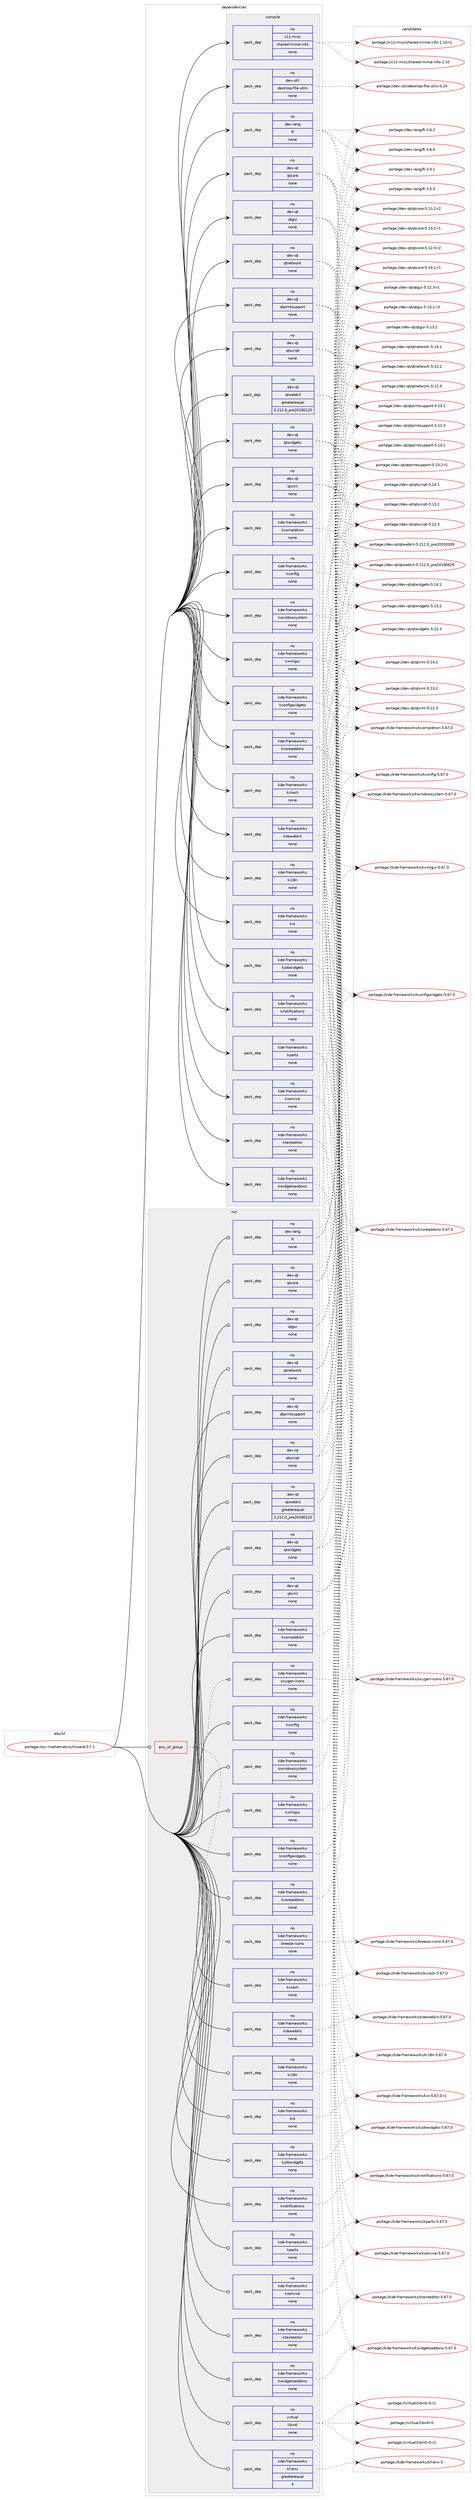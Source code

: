 digraph prolog {

# *************
# Graph options
# *************

newrank=true;
concentrate=true;
compound=true;
graph [rankdir=LR,fontname=Helvetica,fontsize=10,ranksep=1.5];#, ranksep=2.5, nodesep=0.2];
edge  [arrowhead=vee];
node  [fontname=Helvetica,fontsize=10];

# **********
# The ebuild
# **********

subgraph cluster_leftcol {
color=gray;
rank=same;
label=<<i>ebuild</i>>;
id [label="portage://sci-mathematics/rkward-0.7.1", color=red, width=4, href="../sci-mathematics/rkward-0.7.1.svg"];
}

# ****************
# The dependencies
# ****************

subgraph cluster_midcol {
color=gray;
label=<<i>dependencies</i>>;
subgraph cluster_compile {
fillcolor="#eeeeee";
style=filled;
label=<<i>compile</i>>;
subgraph pack28281 {
dependency35344 [label=<<TABLE BORDER="0" CELLBORDER="1" CELLSPACING="0" CELLPADDING="4" WIDTH="220"><TR><TD ROWSPAN="6" CELLPADDING="30">pack_dep</TD></TR><TR><TD WIDTH="110">no</TD></TR><TR><TD>dev-lang</TD></TR><TR><TD>R</TD></TR><TR><TD>none</TD></TR><TR><TD></TD></TR></TABLE>>, shape=none, color=blue];
}
id:e -> dependency35344:w [weight=20,style="solid",arrowhead="vee"];
subgraph pack28282 {
dependency35345 [label=<<TABLE BORDER="0" CELLBORDER="1" CELLSPACING="0" CELLPADDING="4" WIDTH="220"><TR><TD ROWSPAN="6" CELLPADDING="30">pack_dep</TD></TR><TR><TD WIDTH="110">no</TD></TR><TR><TD>dev-qt</TD></TR><TR><TD>qtcore</TD></TR><TR><TD>none</TD></TR><TR><TD></TD></TR></TABLE>>, shape=none, color=blue];
}
id:e -> dependency35345:w [weight=20,style="solid",arrowhead="vee"];
subgraph pack28283 {
dependency35346 [label=<<TABLE BORDER="0" CELLBORDER="1" CELLSPACING="0" CELLPADDING="4" WIDTH="220"><TR><TD ROWSPAN="6" CELLPADDING="30">pack_dep</TD></TR><TR><TD WIDTH="110">no</TD></TR><TR><TD>dev-qt</TD></TR><TR><TD>qtgui</TD></TR><TR><TD>none</TD></TR><TR><TD></TD></TR></TABLE>>, shape=none, color=blue];
}
id:e -> dependency35346:w [weight=20,style="solid",arrowhead="vee"];
subgraph pack28284 {
dependency35347 [label=<<TABLE BORDER="0" CELLBORDER="1" CELLSPACING="0" CELLPADDING="4" WIDTH="220"><TR><TD ROWSPAN="6" CELLPADDING="30">pack_dep</TD></TR><TR><TD WIDTH="110">no</TD></TR><TR><TD>dev-qt</TD></TR><TR><TD>qtnetwork</TD></TR><TR><TD>none</TD></TR><TR><TD></TD></TR></TABLE>>, shape=none, color=blue];
}
id:e -> dependency35347:w [weight=20,style="solid",arrowhead="vee"];
subgraph pack28285 {
dependency35348 [label=<<TABLE BORDER="0" CELLBORDER="1" CELLSPACING="0" CELLPADDING="4" WIDTH="220"><TR><TD ROWSPAN="6" CELLPADDING="30">pack_dep</TD></TR><TR><TD WIDTH="110">no</TD></TR><TR><TD>dev-qt</TD></TR><TR><TD>qtprintsupport</TD></TR><TR><TD>none</TD></TR><TR><TD></TD></TR></TABLE>>, shape=none, color=blue];
}
id:e -> dependency35348:w [weight=20,style="solid",arrowhead="vee"];
subgraph pack28286 {
dependency35349 [label=<<TABLE BORDER="0" CELLBORDER="1" CELLSPACING="0" CELLPADDING="4" WIDTH="220"><TR><TD ROWSPAN="6" CELLPADDING="30">pack_dep</TD></TR><TR><TD WIDTH="110">no</TD></TR><TR><TD>dev-qt</TD></TR><TR><TD>qtscript</TD></TR><TR><TD>none</TD></TR><TR><TD></TD></TR></TABLE>>, shape=none, color=blue];
}
id:e -> dependency35349:w [weight=20,style="solid",arrowhead="vee"];
subgraph pack28287 {
dependency35350 [label=<<TABLE BORDER="0" CELLBORDER="1" CELLSPACING="0" CELLPADDING="4" WIDTH="220"><TR><TD ROWSPAN="6" CELLPADDING="30">pack_dep</TD></TR><TR><TD WIDTH="110">no</TD></TR><TR><TD>dev-qt</TD></TR><TR><TD>qtwebkit</TD></TR><TR><TD>greaterequal</TD></TR><TR><TD>5.212.0_pre20180120</TD></TR></TABLE>>, shape=none, color=blue];
}
id:e -> dependency35350:w [weight=20,style="solid",arrowhead="vee"];
subgraph pack28288 {
dependency35351 [label=<<TABLE BORDER="0" CELLBORDER="1" CELLSPACING="0" CELLPADDING="4" WIDTH="220"><TR><TD ROWSPAN="6" CELLPADDING="30">pack_dep</TD></TR><TR><TD WIDTH="110">no</TD></TR><TR><TD>dev-qt</TD></TR><TR><TD>qtwidgets</TD></TR><TR><TD>none</TD></TR><TR><TD></TD></TR></TABLE>>, shape=none, color=blue];
}
id:e -> dependency35351:w [weight=20,style="solid",arrowhead="vee"];
subgraph pack28289 {
dependency35352 [label=<<TABLE BORDER="0" CELLBORDER="1" CELLSPACING="0" CELLPADDING="4" WIDTH="220"><TR><TD ROWSPAN="6" CELLPADDING="30">pack_dep</TD></TR><TR><TD WIDTH="110">no</TD></TR><TR><TD>dev-qt</TD></TR><TR><TD>qtxml</TD></TR><TR><TD>none</TD></TR><TR><TD></TD></TR></TABLE>>, shape=none, color=blue];
}
id:e -> dependency35352:w [weight=20,style="solid",arrowhead="vee"];
subgraph pack28290 {
dependency35353 [label=<<TABLE BORDER="0" CELLBORDER="1" CELLSPACING="0" CELLPADDING="4" WIDTH="220"><TR><TD ROWSPAN="6" CELLPADDING="30">pack_dep</TD></TR><TR><TD WIDTH="110">no</TD></TR><TR><TD>dev-util</TD></TR><TR><TD>desktop-file-utils</TD></TR><TR><TD>none</TD></TR><TR><TD></TD></TR></TABLE>>, shape=none, color=blue];
}
id:e -> dependency35353:w [weight=20,style="solid",arrowhead="vee"];
subgraph pack28291 {
dependency35354 [label=<<TABLE BORDER="0" CELLBORDER="1" CELLSPACING="0" CELLPADDING="4" WIDTH="220"><TR><TD ROWSPAN="6" CELLPADDING="30">pack_dep</TD></TR><TR><TD WIDTH="110">no</TD></TR><TR><TD>kde-frameworks</TD></TR><TR><TD>kcompletion</TD></TR><TR><TD>none</TD></TR><TR><TD></TD></TR></TABLE>>, shape=none, color=blue];
}
id:e -> dependency35354:w [weight=20,style="solid",arrowhead="vee"];
subgraph pack28292 {
dependency35355 [label=<<TABLE BORDER="0" CELLBORDER="1" CELLSPACING="0" CELLPADDING="4" WIDTH="220"><TR><TD ROWSPAN="6" CELLPADDING="30">pack_dep</TD></TR><TR><TD WIDTH="110">no</TD></TR><TR><TD>kde-frameworks</TD></TR><TR><TD>kconfig</TD></TR><TR><TD>none</TD></TR><TR><TD></TD></TR></TABLE>>, shape=none, color=blue];
}
id:e -> dependency35355:w [weight=20,style="solid",arrowhead="vee"];
subgraph pack28293 {
dependency35356 [label=<<TABLE BORDER="0" CELLBORDER="1" CELLSPACING="0" CELLPADDING="4" WIDTH="220"><TR><TD ROWSPAN="6" CELLPADDING="30">pack_dep</TD></TR><TR><TD WIDTH="110">no</TD></TR><TR><TD>kde-frameworks</TD></TR><TR><TD>kconfigwidgets</TD></TR><TR><TD>none</TD></TR><TR><TD></TD></TR></TABLE>>, shape=none, color=blue];
}
id:e -> dependency35356:w [weight=20,style="solid",arrowhead="vee"];
subgraph pack28294 {
dependency35357 [label=<<TABLE BORDER="0" CELLBORDER="1" CELLSPACING="0" CELLPADDING="4" WIDTH="220"><TR><TD ROWSPAN="6" CELLPADDING="30">pack_dep</TD></TR><TR><TD WIDTH="110">no</TD></TR><TR><TD>kde-frameworks</TD></TR><TR><TD>kcoreaddons</TD></TR><TR><TD>none</TD></TR><TR><TD></TD></TR></TABLE>>, shape=none, color=blue];
}
id:e -> dependency35357:w [weight=20,style="solid",arrowhead="vee"];
subgraph pack28295 {
dependency35358 [label=<<TABLE BORDER="0" CELLBORDER="1" CELLSPACING="0" CELLPADDING="4" WIDTH="220"><TR><TD ROWSPAN="6" CELLPADDING="30">pack_dep</TD></TR><TR><TD WIDTH="110">no</TD></TR><TR><TD>kde-frameworks</TD></TR><TR><TD>kcrash</TD></TR><TR><TD>none</TD></TR><TR><TD></TD></TR></TABLE>>, shape=none, color=blue];
}
id:e -> dependency35358:w [weight=20,style="solid",arrowhead="vee"];
subgraph pack28296 {
dependency35359 [label=<<TABLE BORDER="0" CELLBORDER="1" CELLSPACING="0" CELLPADDING="4" WIDTH="220"><TR><TD ROWSPAN="6" CELLPADDING="30">pack_dep</TD></TR><TR><TD WIDTH="110">no</TD></TR><TR><TD>kde-frameworks</TD></TR><TR><TD>kdewebkit</TD></TR><TR><TD>none</TD></TR><TR><TD></TD></TR></TABLE>>, shape=none, color=blue];
}
id:e -> dependency35359:w [weight=20,style="solid",arrowhead="vee"];
subgraph pack28297 {
dependency35360 [label=<<TABLE BORDER="0" CELLBORDER="1" CELLSPACING="0" CELLPADDING="4" WIDTH="220"><TR><TD ROWSPAN="6" CELLPADDING="30">pack_dep</TD></TR><TR><TD WIDTH="110">no</TD></TR><TR><TD>kde-frameworks</TD></TR><TR><TD>ki18n</TD></TR><TR><TD>none</TD></TR><TR><TD></TD></TR></TABLE>>, shape=none, color=blue];
}
id:e -> dependency35360:w [weight=20,style="solid",arrowhead="vee"];
subgraph pack28298 {
dependency35361 [label=<<TABLE BORDER="0" CELLBORDER="1" CELLSPACING="0" CELLPADDING="4" WIDTH="220"><TR><TD ROWSPAN="6" CELLPADDING="30">pack_dep</TD></TR><TR><TD WIDTH="110">no</TD></TR><TR><TD>kde-frameworks</TD></TR><TR><TD>kio</TD></TR><TR><TD>none</TD></TR><TR><TD></TD></TR></TABLE>>, shape=none, color=blue];
}
id:e -> dependency35361:w [weight=20,style="solid",arrowhead="vee"];
subgraph pack28299 {
dependency35362 [label=<<TABLE BORDER="0" CELLBORDER="1" CELLSPACING="0" CELLPADDING="4" WIDTH="220"><TR><TD ROWSPAN="6" CELLPADDING="30">pack_dep</TD></TR><TR><TD WIDTH="110">no</TD></TR><TR><TD>kde-frameworks</TD></TR><TR><TD>kjobwidgets</TD></TR><TR><TD>none</TD></TR><TR><TD></TD></TR></TABLE>>, shape=none, color=blue];
}
id:e -> dependency35362:w [weight=20,style="solid",arrowhead="vee"];
subgraph pack28300 {
dependency35363 [label=<<TABLE BORDER="0" CELLBORDER="1" CELLSPACING="0" CELLPADDING="4" WIDTH="220"><TR><TD ROWSPAN="6" CELLPADDING="30">pack_dep</TD></TR><TR><TD WIDTH="110">no</TD></TR><TR><TD>kde-frameworks</TD></TR><TR><TD>knotifications</TD></TR><TR><TD>none</TD></TR><TR><TD></TD></TR></TABLE>>, shape=none, color=blue];
}
id:e -> dependency35363:w [weight=20,style="solid",arrowhead="vee"];
subgraph pack28301 {
dependency35364 [label=<<TABLE BORDER="0" CELLBORDER="1" CELLSPACING="0" CELLPADDING="4" WIDTH="220"><TR><TD ROWSPAN="6" CELLPADDING="30">pack_dep</TD></TR><TR><TD WIDTH="110">no</TD></TR><TR><TD>kde-frameworks</TD></TR><TR><TD>kparts</TD></TR><TR><TD>none</TD></TR><TR><TD></TD></TR></TABLE>>, shape=none, color=blue];
}
id:e -> dependency35364:w [weight=20,style="solid",arrowhead="vee"];
subgraph pack28302 {
dependency35365 [label=<<TABLE BORDER="0" CELLBORDER="1" CELLSPACING="0" CELLPADDING="4" WIDTH="220"><TR><TD ROWSPAN="6" CELLPADDING="30">pack_dep</TD></TR><TR><TD WIDTH="110">no</TD></TR><TR><TD>kde-frameworks</TD></TR><TR><TD>kservice</TD></TR><TR><TD>none</TD></TR><TR><TD></TD></TR></TABLE>>, shape=none, color=blue];
}
id:e -> dependency35365:w [weight=20,style="solid",arrowhead="vee"];
subgraph pack28303 {
dependency35366 [label=<<TABLE BORDER="0" CELLBORDER="1" CELLSPACING="0" CELLPADDING="4" WIDTH="220"><TR><TD ROWSPAN="6" CELLPADDING="30">pack_dep</TD></TR><TR><TD WIDTH="110">no</TD></TR><TR><TD>kde-frameworks</TD></TR><TR><TD>ktexteditor</TD></TR><TR><TD>none</TD></TR><TR><TD></TD></TR></TABLE>>, shape=none, color=blue];
}
id:e -> dependency35366:w [weight=20,style="solid",arrowhead="vee"];
subgraph pack28304 {
dependency35367 [label=<<TABLE BORDER="0" CELLBORDER="1" CELLSPACING="0" CELLPADDING="4" WIDTH="220"><TR><TD ROWSPAN="6" CELLPADDING="30">pack_dep</TD></TR><TR><TD WIDTH="110">no</TD></TR><TR><TD>kde-frameworks</TD></TR><TR><TD>kwidgetsaddons</TD></TR><TR><TD>none</TD></TR><TR><TD></TD></TR></TABLE>>, shape=none, color=blue];
}
id:e -> dependency35367:w [weight=20,style="solid",arrowhead="vee"];
subgraph pack28305 {
dependency35368 [label=<<TABLE BORDER="0" CELLBORDER="1" CELLSPACING="0" CELLPADDING="4" WIDTH="220"><TR><TD ROWSPAN="6" CELLPADDING="30">pack_dep</TD></TR><TR><TD WIDTH="110">no</TD></TR><TR><TD>kde-frameworks</TD></TR><TR><TD>kwindowsystem</TD></TR><TR><TD>none</TD></TR><TR><TD></TD></TR></TABLE>>, shape=none, color=blue];
}
id:e -> dependency35368:w [weight=20,style="solid",arrowhead="vee"];
subgraph pack28306 {
dependency35369 [label=<<TABLE BORDER="0" CELLBORDER="1" CELLSPACING="0" CELLPADDING="4" WIDTH="220"><TR><TD ROWSPAN="6" CELLPADDING="30">pack_dep</TD></TR><TR><TD WIDTH="110">no</TD></TR><TR><TD>kde-frameworks</TD></TR><TR><TD>kxmlgui</TD></TR><TR><TD>none</TD></TR><TR><TD></TD></TR></TABLE>>, shape=none, color=blue];
}
id:e -> dependency35369:w [weight=20,style="solid",arrowhead="vee"];
subgraph pack28307 {
dependency35370 [label=<<TABLE BORDER="0" CELLBORDER="1" CELLSPACING="0" CELLPADDING="4" WIDTH="220"><TR><TD ROWSPAN="6" CELLPADDING="30">pack_dep</TD></TR><TR><TD WIDTH="110">no</TD></TR><TR><TD>x11-misc</TD></TR><TR><TD>shared-mime-info</TD></TR><TR><TD>none</TD></TR><TR><TD></TD></TR></TABLE>>, shape=none, color=blue];
}
id:e -> dependency35370:w [weight=20,style="solid",arrowhead="vee"];
}
subgraph cluster_compileandrun {
fillcolor="#eeeeee";
style=filled;
label=<<i>compile and run</i>>;
}
subgraph cluster_run {
fillcolor="#eeeeee";
style=filled;
label=<<i>run</i>>;
subgraph any762 {
dependency35371 [label=<<TABLE BORDER="0" CELLBORDER="1" CELLSPACING="0" CELLPADDING="4"><TR><TD CELLPADDING="10">any_of_group</TD></TR></TABLE>>, shape=none, color=red];subgraph pack28308 {
dependency35372 [label=<<TABLE BORDER="0" CELLBORDER="1" CELLSPACING="0" CELLPADDING="4" WIDTH="220"><TR><TD ROWSPAN="6" CELLPADDING="30">pack_dep</TD></TR><TR><TD WIDTH="110">no</TD></TR><TR><TD>kde-frameworks</TD></TR><TR><TD>breeze-icons</TD></TR><TR><TD>none</TD></TR><TR><TD></TD></TR></TABLE>>, shape=none, color=blue];
}
dependency35371:e -> dependency35372:w [weight=20,style="dotted",arrowhead="oinv"];
subgraph pack28309 {
dependency35373 [label=<<TABLE BORDER="0" CELLBORDER="1" CELLSPACING="0" CELLPADDING="4" WIDTH="220"><TR><TD ROWSPAN="6" CELLPADDING="30">pack_dep</TD></TR><TR><TD WIDTH="110">no</TD></TR><TR><TD>kde-frameworks</TD></TR><TR><TD>oxygen-icons</TD></TR><TR><TD>none</TD></TR><TR><TD></TD></TR></TABLE>>, shape=none, color=blue];
}
dependency35371:e -> dependency35373:w [weight=20,style="dotted",arrowhead="oinv"];
}
id:e -> dependency35371:w [weight=20,style="solid",arrowhead="odot"];
subgraph pack28310 {
dependency35374 [label=<<TABLE BORDER="0" CELLBORDER="1" CELLSPACING="0" CELLPADDING="4" WIDTH="220"><TR><TD ROWSPAN="6" CELLPADDING="30">pack_dep</TD></TR><TR><TD WIDTH="110">no</TD></TR><TR><TD>dev-lang</TD></TR><TR><TD>R</TD></TR><TR><TD>none</TD></TR><TR><TD></TD></TR></TABLE>>, shape=none, color=blue];
}
id:e -> dependency35374:w [weight=20,style="solid",arrowhead="odot"];
subgraph pack28311 {
dependency35375 [label=<<TABLE BORDER="0" CELLBORDER="1" CELLSPACING="0" CELLPADDING="4" WIDTH="220"><TR><TD ROWSPAN="6" CELLPADDING="30">pack_dep</TD></TR><TR><TD WIDTH="110">no</TD></TR><TR><TD>dev-qt</TD></TR><TR><TD>qtcore</TD></TR><TR><TD>none</TD></TR><TR><TD></TD></TR></TABLE>>, shape=none, color=blue];
}
id:e -> dependency35375:w [weight=20,style="solid",arrowhead="odot"];
subgraph pack28312 {
dependency35376 [label=<<TABLE BORDER="0" CELLBORDER="1" CELLSPACING="0" CELLPADDING="4" WIDTH="220"><TR><TD ROWSPAN="6" CELLPADDING="30">pack_dep</TD></TR><TR><TD WIDTH="110">no</TD></TR><TR><TD>dev-qt</TD></TR><TR><TD>qtgui</TD></TR><TR><TD>none</TD></TR><TR><TD></TD></TR></TABLE>>, shape=none, color=blue];
}
id:e -> dependency35376:w [weight=20,style="solid",arrowhead="odot"];
subgraph pack28313 {
dependency35377 [label=<<TABLE BORDER="0" CELLBORDER="1" CELLSPACING="0" CELLPADDING="4" WIDTH="220"><TR><TD ROWSPAN="6" CELLPADDING="30">pack_dep</TD></TR><TR><TD WIDTH="110">no</TD></TR><TR><TD>dev-qt</TD></TR><TR><TD>qtnetwork</TD></TR><TR><TD>none</TD></TR><TR><TD></TD></TR></TABLE>>, shape=none, color=blue];
}
id:e -> dependency35377:w [weight=20,style="solid",arrowhead="odot"];
subgraph pack28314 {
dependency35378 [label=<<TABLE BORDER="0" CELLBORDER="1" CELLSPACING="0" CELLPADDING="4" WIDTH="220"><TR><TD ROWSPAN="6" CELLPADDING="30">pack_dep</TD></TR><TR><TD WIDTH="110">no</TD></TR><TR><TD>dev-qt</TD></TR><TR><TD>qtprintsupport</TD></TR><TR><TD>none</TD></TR><TR><TD></TD></TR></TABLE>>, shape=none, color=blue];
}
id:e -> dependency35378:w [weight=20,style="solid",arrowhead="odot"];
subgraph pack28315 {
dependency35379 [label=<<TABLE BORDER="0" CELLBORDER="1" CELLSPACING="0" CELLPADDING="4" WIDTH="220"><TR><TD ROWSPAN="6" CELLPADDING="30">pack_dep</TD></TR><TR><TD WIDTH="110">no</TD></TR><TR><TD>dev-qt</TD></TR><TR><TD>qtscript</TD></TR><TR><TD>none</TD></TR><TR><TD></TD></TR></TABLE>>, shape=none, color=blue];
}
id:e -> dependency35379:w [weight=20,style="solid",arrowhead="odot"];
subgraph pack28316 {
dependency35380 [label=<<TABLE BORDER="0" CELLBORDER="1" CELLSPACING="0" CELLPADDING="4" WIDTH="220"><TR><TD ROWSPAN="6" CELLPADDING="30">pack_dep</TD></TR><TR><TD WIDTH="110">no</TD></TR><TR><TD>dev-qt</TD></TR><TR><TD>qtwebkit</TD></TR><TR><TD>greaterequal</TD></TR><TR><TD>5.212.0_pre20180120</TD></TR></TABLE>>, shape=none, color=blue];
}
id:e -> dependency35380:w [weight=20,style="solid",arrowhead="odot"];
subgraph pack28317 {
dependency35381 [label=<<TABLE BORDER="0" CELLBORDER="1" CELLSPACING="0" CELLPADDING="4" WIDTH="220"><TR><TD ROWSPAN="6" CELLPADDING="30">pack_dep</TD></TR><TR><TD WIDTH="110">no</TD></TR><TR><TD>dev-qt</TD></TR><TR><TD>qtwidgets</TD></TR><TR><TD>none</TD></TR><TR><TD></TD></TR></TABLE>>, shape=none, color=blue];
}
id:e -> dependency35381:w [weight=20,style="solid",arrowhead="odot"];
subgraph pack28318 {
dependency35382 [label=<<TABLE BORDER="0" CELLBORDER="1" CELLSPACING="0" CELLPADDING="4" WIDTH="220"><TR><TD ROWSPAN="6" CELLPADDING="30">pack_dep</TD></TR><TR><TD WIDTH="110">no</TD></TR><TR><TD>dev-qt</TD></TR><TR><TD>qtxml</TD></TR><TR><TD>none</TD></TR><TR><TD></TD></TR></TABLE>>, shape=none, color=blue];
}
id:e -> dependency35382:w [weight=20,style="solid",arrowhead="odot"];
subgraph pack28319 {
dependency35383 [label=<<TABLE BORDER="0" CELLBORDER="1" CELLSPACING="0" CELLPADDING="4" WIDTH="220"><TR><TD ROWSPAN="6" CELLPADDING="30">pack_dep</TD></TR><TR><TD WIDTH="110">no</TD></TR><TR><TD>kde-frameworks</TD></TR><TR><TD>kcompletion</TD></TR><TR><TD>none</TD></TR><TR><TD></TD></TR></TABLE>>, shape=none, color=blue];
}
id:e -> dependency35383:w [weight=20,style="solid",arrowhead="odot"];
subgraph pack28320 {
dependency35384 [label=<<TABLE BORDER="0" CELLBORDER="1" CELLSPACING="0" CELLPADDING="4" WIDTH="220"><TR><TD ROWSPAN="6" CELLPADDING="30">pack_dep</TD></TR><TR><TD WIDTH="110">no</TD></TR><TR><TD>kde-frameworks</TD></TR><TR><TD>kconfig</TD></TR><TR><TD>none</TD></TR><TR><TD></TD></TR></TABLE>>, shape=none, color=blue];
}
id:e -> dependency35384:w [weight=20,style="solid",arrowhead="odot"];
subgraph pack28321 {
dependency35385 [label=<<TABLE BORDER="0" CELLBORDER="1" CELLSPACING="0" CELLPADDING="4" WIDTH="220"><TR><TD ROWSPAN="6" CELLPADDING="30">pack_dep</TD></TR><TR><TD WIDTH="110">no</TD></TR><TR><TD>kde-frameworks</TD></TR><TR><TD>kconfigwidgets</TD></TR><TR><TD>none</TD></TR><TR><TD></TD></TR></TABLE>>, shape=none, color=blue];
}
id:e -> dependency35385:w [weight=20,style="solid",arrowhead="odot"];
subgraph pack28322 {
dependency35386 [label=<<TABLE BORDER="0" CELLBORDER="1" CELLSPACING="0" CELLPADDING="4" WIDTH="220"><TR><TD ROWSPAN="6" CELLPADDING="30">pack_dep</TD></TR><TR><TD WIDTH="110">no</TD></TR><TR><TD>kde-frameworks</TD></TR><TR><TD>kcoreaddons</TD></TR><TR><TD>none</TD></TR><TR><TD></TD></TR></TABLE>>, shape=none, color=blue];
}
id:e -> dependency35386:w [weight=20,style="solid",arrowhead="odot"];
subgraph pack28323 {
dependency35387 [label=<<TABLE BORDER="0" CELLBORDER="1" CELLSPACING="0" CELLPADDING="4" WIDTH="220"><TR><TD ROWSPAN="6" CELLPADDING="30">pack_dep</TD></TR><TR><TD WIDTH="110">no</TD></TR><TR><TD>kde-frameworks</TD></TR><TR><TD>kcrash</TD></TR><TR><TD>none</TD></TR><TR><TD></TD></TR></TABLE>>, shape=none, color=blue];
}
id:e -> dependency35387:w [weight=20,style="solid",arrowhead="odot"];
subgraph pack28324 {
dependency35388 [label=<<TABLE BORDER="0" CELLBORDER="1" CELLSPACING="0" CELLPADDING="4" WIDTH="220"><TR><TD ROWSPAN="6" CELLPADDING="30">pack_dep</TD></TR><TR><TD WIDTH="110">no</TD></TR><TR><TD>kde-frameworks</TD></TR><TR><TD>kdewebkit</TD></TR><TR><TD>none</TD></TR><TR><TD></TD></TR></TABLE>>, shape=none, color=blue];
}
id:e -> dependency35388:w [weight=20,style="solid",arrowhead="odot"];
subgraph pack28325 {
dependency35389 [label=<<TABLE BORDER="0" CELLBORDER="1" CELLSPACING="0" CELLPADDING="4" WIDTH="220"><TR><TD ROWSPAN="6" CELLPADDING="30">pack_dep</TD></TR><TR><TD WIDTH="110">no</TD></TR><TR><TD>kde-frameworks</TD></TR><TR><TD>kf-env</TD></TR><TR><TD>greaterequal</TD></TR><TR><TD>4</TD></TR></TABLE>>, shape=none, color=blue];
}
id:e -> dependency35389:w [weight=20,style="solid",arrowhead="odot"];
subgraph pack28326 {
dependency35390 [label=<<TABLE BORDER="0" CELLBORDER="1" CELLSPACING="0" CELLPADDING="4" WIDTH="220"><TR><TD ROWSPAN="6" CELLPADDING="30">pack_dep</TD></TR><TR><TD WIDTH="110">no</TD></TR><TR><TD>kde-frameworks</TD></TR><TR><TD>ki18n</TD></TR><TR><TD>none</TD></TR><TR><TD></TD></TR></TABLE>>, shape=none, color=blue];
}
id:e -> dependency35390:w [weight=20,style="solid",arrowhead="odot"];
subgraph pack28327 {
dependency35391 [label=<<TABLE BORDER="0" CELLBORDER="1" CELLSPACING="0" CELLPADDING="4" WIDTH="220"><TR><TD ROWSPAN="6" CELLPADDING="30">pack_dep</TD></TR><TR><TD WIDTH="110">no</TD></TR><TR><TD>kde-frameworks</TD></TR><TR><TD>kio</TD></TR><TR><TD>none</TD></TR><TR><TD></TD></TR></TABLE>>, shape=none, color=blue];
}
id:e -> dependency35391:w [weight=20,style="solid",arrowhead="odot"];
subgraph pack28328 {
dependency35392 [label=<<TABLE BORDER="0" CELLBORDER="1" CELLSPACING="0" CELLPADDING="4" WIDTH="220"><TR><TD ROWSPAN="6" CELLPADDING="30">pack_dep</TD></TR><TR><TD WIDTH="110">no</TD></TR><TR><TD>kde-frameworks</TD></TR><TR><TD>kjobwidgets</TD></TR><TR><TD>none</TD></TR><TR><TD></TD></TR></TABLE>>, shape=none, color=blue];
}
id:e -> dependency35392:w [weight=20,style="solid",arrowhead="odot"];
subgraph pack28329 {
dependency35393 [label=<<TABLE BORDER="0" CELLBORDER="1" CELLSPACING="0" CELLPADDING="4" WIDTH="220"><TR><TD ROWSPAN="6" CELLPADDING="30">pack_dep</TD></TR><TR><TD WIDTH="110">no</TD></TR><TR><TD>kde-frameworks</TD></TR><TR><TD>knotifications</TD></TR><TR><TD>none</TD></TR><TR><TD></TD></TR></TABLE>>, shape=none, color=blue];
}
id:e -> dependency35393:w [weight=20,style="solid",arrowhead="odot"];
subgraph pack28330 {
dependency35394 [label=<<TABLE BORDER="0" CELLBORDER="1" CELLSPACING="0" CELLPADDING="4" WIDTH="220"><TR><TD ROWSPAN="6" CELLPADDING="30">pack_dep</TD></TR><TR><TD WIDTH="110">no</TD></TR><TR><TD>kde-frameworks</TD></TR><TR><TD>kparts</TD></TR><TR><TD>none</TD></TR><TR><TD></TD></TR></TABLE>>, shape=none, color=blue];
}
id:e -> dependency35394:w [weight=20,style="solid",arrowhead="odot"];
subgraph pack28331 {
dependency35395 [label=<<TABLE BORDER="0" CELLBORDER="1" CELLSPACING="0" CELLPADDING="4" WIDTH="220"><TR><TD ROWSPAN="6" CELLPADDING="30">pack_dep</TD></TR><TR><TD WIDTH="110">no</TD></TR><TR><TD>kde-frameworks</TD></TR><TR><TD>kservice</TD></TR><TR><TD>none</TD></TR><TR><TD></TD></TR></TABLE>>, shape=none, color=blue];
}
id:e -> dependency35395:w [weight=20,style="solid",arrowhead="odot"];
subgraph pack28332 {
dependency35396 [label=<<TABLE BORDER="0" CELLBORDER="1" CELLSPACING="0" CELLPADDING="4" WIDTH="220"><TR><TD ROWSPAN="6" CELLPADDING="30">pack_dep</TD></TR><TR><TD WIDTH="110">no</TD></TR><TR><TD>kde-frameworks</TD></TR><TR><TD>ktexteditor</TD></TR><TR><TD>none</TD></TR><TR><TD></TD></TR></TABLE>>, shape=none, color=blue];
}
id:e -> dependency35396:w [weight=20,style="solid",arrowhead="odot"];
subgraph pack28333 {
dependency35397 [label=<<TABLE BORDER="0" CELLBORDER="1" CELLSPACING="0" CELLPADDING="4" WIDTH="220"><TR><TD ROWSPAN="6" CELLPADDING="30">pack_dep</TD></TR><TR><TD WIDTH="110">no</TD></TR><TR><TD>kde-frameworks</TD></TR><TR><TD>kwidgetsaddons</TD></TR><TR><TD>none</TD></TR><TR><TD></TD></TR></TABLE>>, shape=none, color=blue];
}
id:e -> dependency35397:w [weight=20,style="solid",arrowhead="odot"];
subgraph pack28334 {
dependency35398 [label=<<TABLE BORDER="0" CELLBORDER="1" CELLSPACING="0" CELLPADDING="4" WIDTH="220"><TR><TD ROWSPAN="6" CELLPADDING="30">pack_dep</TD></TR><TR><TD WIDTH="110">no</TD></TR><TR><TD>kde-frameworks</TD></TR><TR><TD>kwindowsystem</TD></TR><TR><TD>none</TD></TR><TR><TD></TD></TR></TABLE>>, shape=none, color=blue];
}
id:e -> dependency35398:w [weight=20,style="solid",arrowhead="odot"];
subgraph pack28335 {
dependency35399 [label=<<TABLE BORDER="0" CELLBORDER="1" CELLSPACING="0" CELLPADDING="4" WIDTH="220"><TR><TD ROWSPAN="6" CELLPADDING="30">pack_dep</TD></TR><TR><TD WIDTH="110">no</TD></TR><TR><TD>kde-frameworks</TD></TR><TR><TD>kxmlgui</TD></TR><TR><TD>none</TD></TR><TR><TD></TD></TR></TABLE>>, shape=none, color=blue];
}
id:e -> dependency35399:w [weight=20,style="solid",arrowhead="odot"];
subgraph pack28336 {
dependency35400 [label=<<TABLE BORDER="0" CELLBORDER="1" CELLSPACING="0" CELLPADDING="4" WIDTH="220"><TR><TD ROWSPAN="6" CELLPADDING="30">pack_dep</TD></TR><TR><TD WIDTH="110">no</TD></TR><TR><TD>virtual</TD></TR><TR><TD>libintl</TD></TR><TR><TD>none</TD></TR><TR><TD></TD></TR></TABLE>>, shape=none, color=blue];
}
id:e -> dependency35400:w [weight=20,style="solid",arrowhead="odot"];
}
}

# **************
# The candidates
# **************

subgraph cluster_choices {
rank=same;
color=gray;
label=<<i>candidates</i>>;

subgraph choice28281 {
color=black;
nodesep=1;
choice10010111845108971101034782455146544650 [label="portage://dev-lang/R-3.6.2", color=red, width=4,href="../dev-lang/R-3.6.2.svg"];
choice10010111845108971101034782455146544648 [label="portage://dev-lang/R-3.6.0", color=red, width=4,href="../dev-lang/R-3.6.0.svg"];
choice10010111845108971101034782455146534651 [label="portage://dev-lang/R-3.5.3", color=red, width=4,href="../dev-lang/R-3.5.3.svg"];
choice10010111845108971101034782455146524649 [label="portage://dev-lang/R-3.4.1", color=red, width=4,href="../dev-lang/R-3.4.1.svg"];
dependency35344:e -> choice10010111845108971101034782455146544650:w [style=dotted,weight="100"];
dependency35344:e -> choice10010111845108971101034782455146544648:w [style=dotted,weight="100"];
dependency35344:e -> choice10010111845108971101034782455146534651:w [style=dotted,weight="100"];
dependency35344:e -> choice10010111845108971101034782455146524649:w [style=dotted,weight="100"];
}
subgraph choice28282 {
color=black;
nodesep=1;
choice100101118451131164711311699111114101455346495246494511449 [label="portage://dev-qt/qtcore-5.14.1-r1", color=red, width=4,href="../dev-qt/qtcore-5.14.1-r1.svg"];
choice100101118451131164711311699111114101455346495146504511450 [label="portage://dev-qt/qtcore-5.13.2-r2", color=red, width=4,href="../dev-qt/qtcore-5.13.2-r2.svg"];
choice100101118451131164711311699111114101455346495146504511449 [label="portage://dev-qt/qtcore-5.13.2-r1", color=red, width=4,href="../dev-qt/qtcore-5.13.2-r1.svg"];
choice100101118451131164711311699111114101455346495046514511450 [label="portage://dev-qt/qtcore-5.12.3-r2", color=red, width=4,href="../dev-qt/qtcore-5.12.3-r2.svg"];
dependency35345:e -> choice100101118451131164711311699111114101455346495246494511449:w [style=dotted,weight="100"];
dependency35345:e -> choice100101118451131164711311699111114101455346495146504511450:w [style=dotted,weight="100"];
dependency35345:e -> choice100101118451131164711311699111114101455346495146504511449:w [style=dotted,weight="100"];
dependency35345:e -> choice100101118451131164711311699111114101455346495046514511450:w [style=dotted,weight="100"];
}
subgraph choice28283 {
color=black;
nodesep=1;
choice1001011184511311647113116103117105455346495246494511451 [label="portage://dev-qt/qtgui-5.14.1-r3", color=red, width=4,href="../dev-qt/qtgui-5.14.1-r3.svg"];
choice100101118451131164711311610311710545534649514650 [label="portage://dev-qt/qtgui-5.13.2", color=red, width=4,href="../dev-qt/qtgui-5.13.2.svg"];
choice1001011184511311647113116103117105455346495046514511449 [label="portage://dev-qt/qtgui-5.12.3-r1", color=red, width=4,href="../dev-qt/qtgui-5.12.3-r1.svg"];
dependency35346:e -> choice1001011184511311647113116103117105455346495246494511451:w [style=dotted,weight="100"];
dependency35346:e -> choice100101118451131164711311610311710545534649514650:w [style=dotted,weight="100"];
dependency35346:e -> choice1001011184511311647113116103117105455346495046514511449:w [style=dotted,weight="100"];
}
subgraph choice28284 {
color=black;
nodesep=1;
choice100101118451131164711311611010111611911111410745534649524649 [label="portage://dev-qt/qtnetwork-5.14.1", color=red, width=4,href="../dev-qt/qtnetwork-5.14.1.svg"];
choice100101118451131164711311611010111611911111410745534649514650 [label="portage://dev-qt/qtnetwork-5.13.2", color=red, width=4,href="../dev-qt/qtnetwork-5.13.2.svg"];
choice100101118451131164711311611010111611911111410745534649504651 [label="portage://dev-qt/qtnetwork-5.12.3", color=red, width=4,href="../dev-qt/qtnetwork-5.12.3.svg"];
dependency35347:e -> choice100101118451131164711311611010111611911111410745534649524649:w [style=dotted,weight="100"];
dependency35347:e -> choice100101118451131164711311611010111611911111410745534649514650:w [style=dotted,weight="100"];
dependency35347:e -> choice100101118451131164711311611010111611911111410745534649504651:w [style=dotted,weight="100"];
}
subgraph choice28285 {
color=black;
nodesep=1;
choice100101118451131164711311611211410511011611511711211211111411645534649524649 [label="portage://dev-qt/qtprintsupport-5.14.1", color=red, width=4,href="../dev-qt/qtprintsupport-5.14.1.svg"];
choice1001011184511311647113116112114105110116115117112112111114116455346495146504511449 [label="portage://dev-qt/qtprintsupport-5.13.2-r1", color=red, width=4,href="../dev-qt/qtprintsupport-5.13.2-r1.svg"];
choice100101118451131164711311611211410511011611511711211211111411645534649514650 [label="portage://dev-qt/qtprintsupport-5.13.2", color=red, width=4,href="../dev-qt/qtprintsupport-5.13.2.svg"];
choice100101118451131164711311611211410511011611511711211211111411645534649504651 [label="portage://dev-qt/qtprintsupport-5.12.3", color=red, width=4,href="../dev-qt/qtprintsupport-5.12.3.svg"];
dependency35348:e -> choice100101118451131164711311611211410511011611511711211211111411645534649524649:w [style=dotted,weight="100"];
dependency35348:e -> choice1001011184511311647113116112114105110116115117112112111114116455346495146504511449:w [style=dotted,weight="100"];
dependency35348:e -> choice100101118451131164711311611211410511011611511711211211111411645534649514650:w [style=dotted,weight="100"];
dependency35348:e -> choice100101118451131164711311611211410511011611511711211211111411645534649504651:w [style=dotted,weight="100"];
}
subgraph choice28286 {
color=black;
nodesep=1;
choice10010111845113116471131161159911410511211645534649524649 [label="portage://dev-qt/qtscript-5.14.1", color=red, width=4,href="../dev-qt/qtscript-5.14.1.svg"];
choice10010111845113116471131161159911410511211645534649514650 [label="portage://dev-qt/qtscript-5.13.2", color=red, width=4,href="../dev-qt/qtscript-5.13.2.svg"];
choice10010111845113116471131161159911410511211645534649504651 [label="portage://dev-qt/qtscript-5.12.3", color=red, width=4,href="../dev-qt/qtscript-5.12.3.svg"];
dependency35349:e -> choice10010111845113116471131161159911410511211645534649524649:w [style=dotted,weight="100"];
dependency35349:e -> choice10010111845113116471131161159911410511211645534649514650:w [style=dotted,weight="100"];
dependency35349:e -> choice10010111845113116471131161159911410511211645534649504651:w [style=dotted,weight="100"];
}
subgraph choice28287 {
color=black;
nodesep=1;
choice1001011184511311647113116119101981071051164553465049504648951121141015048504848514857 [label="portage://dev-qt/qtwebkit-5.212.0_pre20200309", color=red, width=4,href="../dev-qt/qtwebkit-5.212.0_pre20200309.svg"];
choice1001011184511311647113116119101981071051164553465049504648951121141015048495748545057 [label="portage://dev-qt/qtwebkit-5.212.0_pre20190629", color=red, width=4,href="../dev-qt/qtwebkit-5.212.0_pre20190629.svg"];
dependency35350:e -> choice1001011184511311647113116119101981071051164553465049504648951121141015048504848514857:w [style=dotted,weight="100"];
dependency35350:e -> choice1001011184511311647113116119101981071051164553465049504648951121141015048495748545057:w [style=dotted,weight="100"];
}
subgraph choice28288 {
color=black;
nodesep=1;
choice100101118451131164711311611910510010310111611545534649524649 [label="portage://dev-qt/qtwidgets-5.14.1", color=red, width=4,href="../dev-qt/qtwidgets-5.14.1.svg"];
choice100101118451131164711311611910510010310111611545534649514650 [label="portage://dev-qt/qtwidgets-5.13.2", color=red, width=4,href="../dev-qt/qtwidgets-5.13.2.svg"];
choice100101118451131164711311611910510010310111611545534649504651 [label="portage://dev-qt/qtwidgets-5.12.3", color=red, width=4,href="../dev-qt/qtwidgets-5.12.3.svg"];
dependency35351:e -> choice100101118451131164711311611910510010310111611545534649524649:w [style=dotted,weight="100"];
dependency35351:e -> choice100101118451131164711311611910510010310111611545534649514650:w [style=dotted,weight="100"];
dependency35351:e -> choice100101118451131164711311611910510010310111611545534649504651:w [style=dotted,weight="100"];
}
subgraph choice28289 {
color=black;
nodesep=1;
choice100101118451131164711311612010910845534649524649 [label="portage://dev-qt/qtxml-5.14.1", color=red, width=4,href="../dev-qt/qtxml-5.14.1.svg"];
choice100101118451131164711311612010910845534649514650 [label="portage://dev-qt/qtxml-5.13.2", color=red, width=4,href="../dev-qt/qtxml-5.13.2.svg"];
choice100101118451131164711311612010910845534649504651 [label="portage://dev-qt/qtxml-5.12.3", color=red, width=4,href="../dev-qt/qtxml-5.12.3.svg"];
dependency35352:e -> choice100101118451131164711311612010910845534649524649:w [style=dotted,weight="100"];
dependency35352:e -> choice100101118451131164711311612010910845534649514650:w [style=dotted,weight="100"];
dependency35352:e -> choice100101118451131164711311612010910845534649504651:w [style=dotted,weight="100"];
}
subgraph choice28290 {
color=black;
nodesep=1;
choice100101118451171161051084710010111510711611111245102105108101451171161051081154548465052 [label="portage://dev-util/desktop-file-utils-0.24", color=red, width=4,href="../dev-util/desktop-file-utils-0.24.svg"];
dependency35353:e -> choice100101118451171161051084710010111510711611111245102105108101451171161051081154548465052:w [style=dotted,weight="100"];
}
subgraph choice28291 {
color=black;
nodesep=1;
choice1071001014510211497109101119111114107115471079911110911210810111610511111045534654554648 [label="portage://kde-frameworks/kcompletion-5.67.0", color=red, width=4,href="../kde-frameworks/kcompletion-5.67.0.svg"];
dependency35354:e -> choice1071001014510211497109101119111114107115471079911110911210810111610511111045534654554648:w [style=dotted,weight="100"];
}
subgraph choice28292 {
color=black;
nodesep=1;
choice1071001014510211497109101119111114107115471079911111010210510345534654554648 [label="portage://kde-frameworks/kconfig-5.67.0", color=red, width=4,href="../kde-frameworks/kconfig-5.67.0.svg"];
dependency35355:e -> choice1071001014510211497109101119111114107115471079911111010210510345534654554648:w [style=dotted,weight="100"];
}
subgraph choice28293 {
color=black;
nodesep=1;
choice1071001014510211497109101119111114107115471079911111010210510311910510010310111611545534654554648 [label="portage://kde-frameworks/kconfigwidgets-5.67.0", color=red, width=4,href="../kde-frameworks/kconfigwidgets-5.67.0.svg"];
dependency35356:e -> choice1071001014510211497109101119111114107115471079911111010210510311910510010310111611545534654554648:w [style=dotted,weight="100"];
}
subgraph choice28294 {
color=black;
nodesep=1;
choice107100101451021149710910111911111410711547107991111141019710010011111011545534654554648 [label="portage://kde-frameworks/kcoreaddons-5.67.0", color=red, width=4,href="../kde-frameworks/kcoreaddons-5.67.0.svg"];
dependency35357:e -> choice107100101451021149710910111911111410711547107991111141019710010011111011545534654554648:w [style=dotted,weight="100"];
}
subgraph choice28295 {
color=black;
nodesep=1;
choice107100101451021149710910111911111410711547107991149711510445534654554648 [label="portage://kde-frameworks/kcrash-5.67.0", color=red, width=4,href="../kde-frameworks/kcrash-5.67.0.svg"];
dependency35358:e -> choice107100101451021149710910111911111410711547107991149711510445534654554648:w [style=dotted,weight="100"];
}
subgraph choice28296 {
color=black;
nodesep=1;
choice1071001014510211497109101119111114107115471071001011191019810710511645534654554648 [label="portage://kde-frameworks/kdewebkit-5.67.0", color=red, width=4,href="../kde-frameworks/kdewebkit-5.67.0.svg"];
dependency35359:e -> choice1071001014510211497109101119111114107115471071001011191019810710511645534654554648:w [style=dotted,weight="100"];
}
subgraph choice28297 {
color=black;
nodesep=1;
choice107100101451021149710910111911111410711547107105495611045534654554648 [label="portage://kde-frameworks/ki18n-5.67.0", color=red, width=4,href="../kde-frameworks/ki18n-5.67.0.svg"];
dependency35360:e -> choice107100101451021149710910111911111410711547107105495611045534654554648:w [style=dotted,weight="100"];
}
subgraph choice28298 {
color=black;
nodesep=1;
choice107100101451021149710910111911111410711547107105111455346545546484511449 [label="portage://kde-frameworks/kio-5.67.0-r1", color=red, width=4,href="../kde-frameworks/kio-5.67.0-r1.svg"];
dependency35361:e -> choice107100101451021149710910111911111410711547107105111455346545546484511449:w [style=dotted,weight="100"];
}
subgraph choice28299 {
color=black;
nodesep=1;
choice1071001014510211497109101119111114107115471071061119811910510010310111611545534654554648 [label="portage://kde-frameworks/kjobwidgets-5.67.0", color=red, width=4,href="../kde-frameworks/kjobwidgets-5.67.0.svg"];
dependency35362:e -> choice1071001014510211497109101119111114107115471071061119811910510010310111611545534654554648:w [style=dotted,weight="100"];
}
subgraph choice28300 {
color=black;
nodesep=1;
choice107100101451021149710910111911111410711547107110111116105102105999711610511111011545534654554648 [label="portage://kde-frameworks/knotifications-5.67.0", color=red, width=4,href="../kde-frameworks/knotifications-5.67.0.svg"];
dependency35363:e -> choice107100101451021149710910111911111410711547107110111116105102105999711610511111011545534654554648:w [style=dotted,weight="100"];
}
subgraph choice28301 {
color=black;
nodesep=1;
choice1071001014510211497109101119111114107115471071129711411611545534654554648 [label="portage://kde-frameworks/kparts-5.67.0", color=red, width=4,href="../kde-frameworks/kparts-5.67.0.svg"];
dependency35364:e -> choice1071001014510211497109101119111114107115471071129711411611545534654554648:w [style=dotted,weight="100"];
}
subgraph choice28302 {
color=black;
nodesep=1;
choice1071001014510211497109101119111114107115471071151011141181059910145534654554648 [label="portage://kde-frameworks/kservice-5.67.0", color=red, width=4,href="../kde-frameworks/kservice-5.67.0.svg"];
dependency35365:e -> choice1071001014510211497109101119111114107115471071151011141181059910145534654554648:w [style=dotted,weight="100"];
}
subgraph choice28303 {
color=black;
nodesep=1;
choice10710010145102114971091011191111141071154710711610112011610110010511611111445534654554648 [label="portage://kde-frameworks/ktexteditor-5.67.0", color=red, width=4,href="../kde-frameworks/ktexteditor-5.67.0.svg"];
dependency35366:e -> choice10710010145102114971091011191111141071154710711610112011610110010511611111445534654554648:w [style=dotted,weight="100"];
}
subgraph choice28304 {
color=black;
nodesep=1;
choice1071001014510211497109101119111114107115471071191051001031011161159710010011111011545534654554648 [label="portage://kde-frameworks/kwidgetsaddons-5.67.0", color=red, width=4,href="../kde-frameworks/kwidgetsaddons-5.67.0.svg"];
dependency35367:e -> choice1071001014510211497109101119111114107115471071191051001031011161159710010011111011545534654554648:w [style=dotted,weight="100"];
}
subgraph choice28305 {
color=black;
nodesep=1;
choice10710010145102114971091011191111141071154710711910511010011111911512111511610110945534654554648 [label="portage://kde-frameworks/kwindowsystem-5.67.0", color=red, width=4,href="../kde-frameworks/kwindowsystem-5.67.0.svg"];
dependency35368:e -> choice10710010145102114971091011191111141071154710711910511010011111911512111511610110945534654554648:w [style=dotted,weight="100"];
}
subgraph choice28306 {
color=black;
nodesep=1;
choice10710010145102114971091011191111141071154710712010910810311710545534654554648 [label="portage://kde-frameworks/kxmlgui-5.67.0", color=red, width=4,href="../kde-frameworks/kxmlgui-5.67.0.svg"];
dependency35369:e -> choice10710010145102114971091011191111141071154710712010910810311710545534654554648:w [style=dotted,weight="100"];
}
subgraph choice28307 {
color=black;
nodesep=1;
choice120494945109105115994711510497114101100451091051091014510511010211145494649484511449 [label="portage://x11-misc/shared-mime-info-1.10-r1", color=red, width=4,href="../x11-misc/shared-mime-info-1.10-r1.svg"];
choice12049494510910511599471151049711410110045109105109101451051101021114549464948 [label="portage://x11-misc/shared-mime-info-1.10", color=red, width=4,href="../x11-misc/shared-mime-info-1.10.svg"];
dependency35370:e -> choice120494945109105115994711510497114101100451091051091014510511010211145494649484511449:w [style=dotted,weight="100"];
dependency35370:e -> choice12049494510910511599471151049711410110045109105109101451051101021114549464948:w [style=dotted,weight="100"];
}
subgraph choice28308 {
color=black;
nodesep=1;
choice10710010145102114971091011191111141071154798114101101122101451059911111011545534654554648 [label="portage://kde-frameworks/breeze-icons-5.67.0", color=red, width=4,href="../kde-frameworks/breeze-icons-5.67.0.svg"];
dependency35372:e -> choice10710010145102114971091011191111141071154798114101101122101451059911111011545534654554648:w [style=dotted,weight="100"];
}
subgraph choice28309 {
color=black;
nodesep=1;
choice107100101451021149710910111911111410711547111120121103101110451059911111011545534654554648 [label="portage://kde-frameworks/oxygen-icons-5.67.0", color=red, width=4,href="../kde-frameworks/oxygen-icons-5.67.0.svg"];
dependency35373:e -> choice107100101451021149710910111911111410711547111120121103101110451059911111011545534654554648:w [style=dotted,weight="100"];
}
subgraph choice28310 {
color=black;
nodesep=1;
choice10010111845108971101034782455146544650 [label="portage://dev-lang/R-3.6.2", color=red, width=4,href="../dev-lang/R-3.6.2.svg"];
choice10010111845108971101034782455146544648 [label="portage://dev-lang/R-3.6.0", color=red, width=4,href="../dev-lang/R-3.6.0.svg"];
choice10010111845108971101034782455146534651 [label="portage://dev-lang/R-3.5.3", color=red, width=4,href="../dev-lang/R-3.5.3.svg"];
choice10010111845108971101034782455146524649 [label="portage://dev-lang/R-3.4.1", color=red, width=4,href="../dev-lang/R-3.4.1.svg"];
dependency35374:e -> choice10010111845108971101034782455146544650:w [style=dotted,weight="100"];
dependency35374:e -> choice10010111845108971101034782455146544648:w [style=dotted,weight="100"];
dependency35374:e -> choice10010111845108971101034782455146534651:w [style=dotted,weight="100"];
dependency35374:e -> choice10010111845108971101034782455146524649:w [style=dotted,weight="100"];
}
subgraph choice28311 {
color=black;
nodesep=1;
choice100101118451131164711311699111114101455346495246494511449 [label="portage://dev-qt/qtcore-5.14.1-r1", color=red, width=4,href="../dev-qt/qtcore-5.14.1-r1.svg"];
choice100101118451131164711311699111114101455346495146504511450 [label="portage://dev-qt/qtcore-5.13.2-r2", color=red, width=4,href="../dev-qt/qtcore-5.13.2-r2.svg"];
choice100101118451131164711311699111114101455346495146504511449 [label="portage://dev-qt/qtcore-5.13.2-r1", color=red, width=4,href="../dev-qt/qtcore-5.13.2-r1.svg"];
choice100101118451131164711311699111114101455346495046514511450 [label="portage://dev-qt/qtcore-5.12.3-r2", color=red, width=4,href="../dev-qt/qtcore-5.12.3-r2.svg"];
dependency35375:e -> choice100101118451131164711311699111114101455346495246494511449:w [style=dotted,weight="100"];
dependency35375:e -> choice100101118451131164711311699111114101455346495146504511450:w [style=dotted,weight="100"];
dependency35375:e -> choice100101118451131164711311699111114101455346495146504511449:w [style=dotted,weight="100"];
dependency35375:e -> choice100101118451131164711311699111114101455346495046514511450:w [style=dotted,weight="100"];
}
subgraph choice28312 {
color=black;
nodesep=1;
choice1001011184511311647113116103117105455346495246494511451 [label="portage://dev-qt/qtgui-5.14.1-r3", color=red, width=4,href="../dev-qt/qtgui-5.14.1-r3.svg"];
choice100101118451131164711311610311710545534649514650 [label="portage://dev-qt/qtgui-5.13.2", color=red, width=4,href="../dev-qt/qtgui-5.13.2.svg"];
choice1001011184511311647113116103117105455346495046514511449 [label="portage://dev-qt/qtgui-5.12.3-r1", color=red, width=4,href="../dev-qt/qtgui-5.12.3-r1.svg"];
dependency35376:e -> choice1001011184511311647113116103117105455346495246494511451:w [style=dotted,weight="100"];
dependency35376:e -> choice100101118451131164711311610311710545534649514650:w [style=dotted,weight="100"];
dependency35376:e -> choice1001011184511311647113116103117105455346495046514511449:w [style=dotted,weight="100"];
}
subgraph choice28313 {
color=black;
nodesep=1;
choice100101118451131164711311611010111611911111410745534649524649 [label="portage://dev-qt/qtnetwork-5.14.1", color=red, width=4,href="../dev-qt/qtnetwork-5.14.1.svg"];
choice100101118451131164711311611010111611911111410745534649514650 [label="portage://dev-qt/qtnetwork-5.13.2", color=red, width=4,href="../dev-qt/qtnetwork-5.13.2.svg"];
choice100101118451131164711311611010111611911111410745534649504651 [label="portage://dev-qt/qtnetwork-5.12.3", color=red, width=4,href="../dev-qt/qtnetwork-5.12.3.svg"];
dependency35377:e -> choice100101118451131164711311611010111611911111410745534649524649:w [style=dotted,weight="100"];
dependency35377:e -> choice100101118451131164711311611010111611911111410745534649514650:w [style=dotted,weight="100"];
dependency35377:e -> choice100101118451131164711311611010111611911111410745534649504651:w [style=dotted,weight="100"];
}
subgraph choice28314 {
color=black;
nodesep=1;
choice100101118451131164711311611211410511011611511711211211111411645534649524649 [label="portage://dev-qt/qtprintsupport-5.14.1", color=red, width=4,href="../dev-qt/qtprintsupport-5.14.1.svg"];
choice1001011184511311647113116112114105110116115117112112111114116455346495146504511449 [label="portage://dev-qt/qtprintsupport-5.13.2-r1", color=red, width=4,href="../dev-qt/qtprintsupport-5.13.2-r1.svg"];
choice100101118451131164711311611211410511011611511711211211111411645534649514650 [label="portage://dev-qt/qtprintsupport-5.13.2", color=red, width=4,href="../dev-qt/qtprintsupport-5.13.2.svg"];
choice100101118451131164711311611211410511011611511711211211111411645534649504651 [label="portage://dev-qt/qtprintsupport-5.12.3", color=red, width=4,href="../dev-qt/qtprintsupport-5.12.3.svg"];
dependency35378:e -> choice100101118451131164711311611211410511011611511711211211111411645534649524649:w [style=dotted,weight="100"];
dependency35378:e -> choice1001011184511311647113116112114105110116115117112112111114116455346495146504511449:w [style=dotted,weight="100"];
dependency35378:e -> choice100101118451131164711311611211410511011611511711211211111411645534649514650:w [style=dotted,weight="100"];
dependency35378:e -> choice100101118451131164711311611211410511011611511711211211111411645534649504651:w [style=dotted,weight="100"];
}
subgraph choice28315 {
color=black;
nodesep=1;
choice10010111845113116471131161159911410511211645534649524649 [label="portage://dev-qt/qtscript-5.14.1", color=red, width=4,href="../dev-qt/qtscript-5.14.1.svg"];
choice10010111845113116471131161159911410511211645534649514650 [label="portage://dev-qt/qtscript-5.13.2", color=red, width=4,href="../dev-qt/qtscript-5.13.2.svg"];
choice10010111845113116471131161159911410511211645534649504651 [label="portage://dev-qt/qtscript-5.12.3", color=red, width=4,href="../dev-qt/qtscript-5.12.3.svg"];
dependency35379:e -> choice10010111845113116471131161159911410511211645534649524649:w [style=dotted,weight="100"];
dependency35379:e -> choice10010111845113116471131161159911410511211645534649514650:w [style=dotted,weight="100"];
dependency35379:e -> choice10010111845113116471131161159911410511211645534649504651:w [style=dotted,weight="100"];
}
subgraph choice28316 {
color=black;
nodesep=1;
choice1001011184511311647113116119101981071051164553465049504648951121141015048504848514857 [label="portage://dev-qt/qtwebkit-5.212.0_pre20200309", color=red, width=4,href="../dev-qt/qtwebkit-5.212.0_pre20200309.svg"];
choice1001011184511311647113116119101981071051164553465049504648951121141015048495748545057 [label="portage://dev-qt/qtwebkit-5.212.0_pre20190629", color=red, width=4,href="../dev-qt/qtwebkit-5.212.0_pre20190629.svg"];
dependency35380:e -> choice1001011184511311647113116119101981071051164553465049504648951121141015048504848514857:w [style=dotted,weight="100"];
dependency35380:e -> choice1001011184511311647113116119101981071051164553465049504648951121141015048495748545057:w [style=dotted,weight="100"];
}
subgraph choice28317 {
color=black;
nodesep=1;
choice100101118451131164711311611910510010310111611545534649524649 [label="portage://dev-qt/qtwidgets-5.14.1", color=red, width=4,href="../dev-qt/qtwidgets-5.14.1.svg"];
choice100101118451131164711311611910510010310111611545534649514650 [label="portage://dev-qt/qtwidgets-5.13.2", color=red, width=4,href="../dev-qt/qtwidgets-5.13.2.svg"];
choice100101118451131164711311611910510010310111611545534649504651 [label="portage://dev-qt/qtwidgets-5.12.3", color=red, width=4,href="../dev-qt/qtwidgets-5.12.3.svg"];
dependency35381:e -> choice100101118451131164711311611910510010310111611545534649524649:w [style=dotted,weight="100"];
dependency35381:e -> choice100101118451131164711311611910510010310111611545534649514650:w [style=dotted,weight="100"];
dependency35381:e -> choice100101118451131164711311611910510010310111611545534649504651:w [style=dotted,weight="100"];
}
subgraph choice28318 {
color=black;
nodesep=1;
choice100101118451131164711311612010910845534649524649 [label="portage://dev-qt/qtxml-5.14.1", color=red, width=4,href="../dev-qt/qtxml-5.14.1.svg"];
choice100101118451131164711311612010910845534649514650 [label="portage://dev-qt/qtxml-5.13.2", color=red, width=4,href="../dev-qt/qtxml-5.13.2.svg"];
choice100101118451131164711311612010910845534649504651 [label="portage://dev-qt/qtxml-5.12.3", color=red, width=4,href="../dev-qt/qtxml-5.12.3.svg"];
dependency35382:e -> choice100101118451131164711311612010910845534649524649:w [style=dotted,weight="100"];
dependency35382:e -> choice100101118451131164711311612010910845534649514650:w [style=dotted,weight="100"];
dependency35382:e -> choice100101118451131164711311612010910845534649504651:w [style=dotted,weight="100"];
}
subgraph choice28319 {
color=black;
nodesep=1;
choice1071001014510211497109101119111114107115471079911110911210810111610511111045534654554648 [label="portage://kde-frameworks/kcompletion-5.67.0", color=red, width=4,href="../kde-frameworks/kcompletion-5.67.0.svg"];
dependency35383:e -> choice1071001014510211497109101119111114107115471079911110911210810111610511111045534654554648:w [style=dotted,weight="100"];
}
subgraph choice28320 {
color=black;
nodesep=1;
choice1071001014510211497109101119111114107115471079911111010210510345534654554648 [label="portage://kde-frameworks/kconfig-5.67.0", color=red, width=4,href="../kde-frameworks/kconfig-5.67.0.svg"];
dependency35384:e -> choice1071001014510211497109101119111114107115471079911111010210510345534654554648:w [style=dotted,weight="100"];
}
subgraph choice28321 {
color=black;
nodesep=1;
choice1071001014510211497109101119111114107115471079911111010210510311910510010310111611545534654554648 [label="portage://kde-frameworks/kconfigwidgets-5.67.0", color=red, width=4,href="../kde-frameworks/kconfigwidgets-5.67.0.svg"];
dependency35385:e -> choice1071001014510211497109101119111114107115471079911111010210510311910510010310111611545534654554648:w [style=dotted,weight="100"];
}
subgraph choice28322 {
color=black;
nodesep=1;
choice107100101451021149710910111911111410711547107991111141019710010011111011545534654554648 [label="portage://kde-frameworks/kcoreaddons-5.67.0", color=red, width=4,href="../kde-frameworks/kcoreaddons-5.67.0.svg"];
dependency35386:e -> choice107100101451021149710910111911111410711547107991111141019710010011111011545534654554648:w [style=dotted,weight="100"];
}
subgraph choice28323 {
color=black;
nodesep=1;
choice107100101451021149710910111911111410711547107991149711510445534654554648 [label="portage://kde-frameworks/kcrash-5.67.0", color=red, width=4,href="../kde-frameworks/kcrash-5.67.0.svg"];
dependency35387:e -> choice107100101451021149710910111911111410711547107991149711510445534654554648:w [style=dotted,weight="100"];
}
subgraph choice28324 {
color=black;
nodesep=1;
choice1071001014510211497109101119111114107115471071001011191019810710511645534654554648 [label="portage://kde-frameworks/kdewebkit-5.67.0", color=red, width=4,href="../kde-frameworks/kdewebkit-5.67.0.svg"];
dependency35388:e -> choice1071001014510211497109101119111114107115471071001011191019810710511645534654554648:w [style=dotted,weight="100"];
}
subgraph choice28325 {
color=black;
nodesep=1;
choice107100101451021149710910111911111410711547107102451011101184553 [label="portage://kde-frameworks/kf-env-5", color=red, width=4,href="../kde-frameworks/kf-env-5.svg"];
dependency35389:e -> choice107100101451021149710910111911111410711547107102451011101184553:w [style=dotted,weight="100"];
}
subgraph choice28326 {
color=black;
nodesep=1;
choice107100101451021149710910111911111410711547107105495611045534654554648 [label="portage://kde-frameworks/ki18n-5.67.0", color=red, width=4,href="../kde-frameworks/ki18n-5.67.0.svg"];
dependency35390:e -> choice107100101451021149710910111911111410711547107105495611045534654554648:w [style=dotted,weight="100"];
}
subgraph choice28327 {
color=black;
nodesep=1;
choice107100101451021149710910111911111410711547107105111455346545546484511449 [label="portage://kde-frameworks/kio-5.67.0-r1", color=red, width=4,href="../kde-frameworks/kio-5.67.0-r1.svg"];
dependency35391:e -> choice107100101451021149710910111911111410711547107105111455346545546484511449:w [style=dotted,weight="100"];
}
subgraph choice28328 {
color=black;
nodesep=1;
choice1071001014510211497109101119111114107115471071061119811910510010310111611545534654554648 [label="portage://kde-frameworks/kjobwidgets-5.67.0", color=red, width=4,href="../kde-frameworks/kjobwidgets-5.67.0.svg"];
dependency35392:e -> choice1071001014510211497109101119111114107115471071061119811910510010310111611545534654554648:w [style=dotted,weight="100"];
}
subgraph choice28329 {
color=black;
nodesep=1;
choice107100101451021149710910111911111410711547107110111116105102105999711610511111011545534654554648 [label="portage://kde-frameworks/knotifications-5.67.0", color=red, width=4,href="../kde-frameworks/knotifications-5.67.0.svg"];
dependency35393:e -> choice107100101451021149710910111911111410711547107110111116105102105999711610511111011545534654554648:w [style=dotted,weight="100"];
}
subgraph choice28330 {
color=black;
nodesep=1;
choice1071001014510211497109101119111114107115471071129711411611545534654554648 [label="portage://kde-frameworks/kparts-5.67.0", color=red, width=4,href="../kde-frameworks/kparts-5.67.0.svg"];
dependency35394:e -> choice1071001014510211497109101119111114107115471071129711411611545534654554648:w [style=dotted,weight="100"];
}
subgraph choice28331 {
color=black;
nodesep=1;
choice1071001014510211497109101119111114107115471071151011141181059910145534654554648 [label="portage://kde-frameworks/kservice-5.67.0", color=red, width=4,href="../kde-frameworks/kservice-5.67.0.svg"];
dependency35395:e -> choice1071001014510211497109101119111114107115471071151011141181059910145534654554648:w [style=dotted,weight="100"];
}
subgraph choice28332 {
color=black;
nodesep=1;
choice10710010145102114971091011191111141071154710711610112011610110010511611111445534654554648 [label="portage://kde-frameworks/ktexteditor-5.67.0", color=red, width=4,href="../kde-frameworks/ktexteditor-5.67.0.svg"];
dependency35396:e -> choice10710010145102114971091011191111141071154710711610112011610110010511611111445534654554648:w [style=dotted,weight="100"];
}
subgraph choice28333 {
color=black;
nodesep=1;
choice1071001014510211497109101119111114107115471071191051001031011161159710010011111011545534654554648 [label="portage://kde-frameworks/kwidgetsaddons-5.67.0", color=red, width=4,href="../kde-frameworks/kwidgetsaddons-5.67.0.svg"];
dependency35397:e -> choice1071001014510211497109101119111114107115471071191051001031011161159710010011111011545534654554648:w [style=dotted,weight="100"];
}
subgraph choice28334 {
color=black;
nodesep=1;
choice10710010145102114971091011191111141071154710711910511010011111911512111511610110945534654554648 [label="portage://kde-frameworks/kwindowsystem-5.67.0", color=red, width=4,href="../kde-frameworks/kwindowsystem-5.67.0.svg"];
dependency35398:e -> choice10710010145102114971091011191111141071154710711910511010011111911512111511610110945534654554648:w [style=dotted,weight="100"];
}
subgraph choice28335 {
color=black;
nodesep=1;
choice10710010145102114971091011191111141071154710712010910810311710545534654554648 [label="portage://kde-frameworks/kxmlgui-5.67.0", color=red, width=4,href="../kde-frameworks/kxmlgui-5.67.0.svg"];
dependency35399:e -> choice10710010145102114971091011191111141071154710712010910810311710545534654554648:w [style=dotted,weight="100"];
}
subgraph choice28336 {
color=black;
nodesep=1;
choice11810511411611797108471081059810511011610845484511450 [label="portage://virtual/libintl-0-r2", color=red, width=4,href="../virtual/libintl-0-r2.svg"];
choice11810511411611797108471081059810511011610845484511449 [label="portage://virtual/libintl-0-r1", color=red, width=4,href="../virtual/libintl-0-r1.svg"];
choice1181051141161179710847108105981051101161084548 [label="portage://virtual/libintl-0", color=red, width=4,href="../virtual/libintl-0.svg"];
dependency35400:e -> choice11810511411611797108471081059810511011610845484511450:w [style=dotted,weight="100"];
dependency35400:e -> choice11810511411611797108471081059810511011610845484511449:w [style=dotted,weight="100"];
dependency35400:e -> choice1181051141161179710847108105981051101161084548:w [style=dotted,weight="100"];
}
}

}
